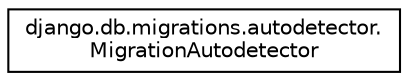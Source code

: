 digraph "Graphical Class Hierarchy"
{
 // LATEX_PDF_SIZE
  edge [fontname="Helvetica",fontsize="10",labelfontname="Helvetica",labelfontsize="10"];
  node [fontname="Helvetica",fontsize="10",shape=record];
  rankdir="LR";
  Node0 [label="django.db.migrations.autodetector.\lMigrationAutodetector",height=0.2,width=0.4,color="black", fillcolor="white", style="filled",URL="$classdjango_1_1db_1_1migrations_1_1autodetector_1_1_migration_autodetector.html",tooltip=" "];
}
